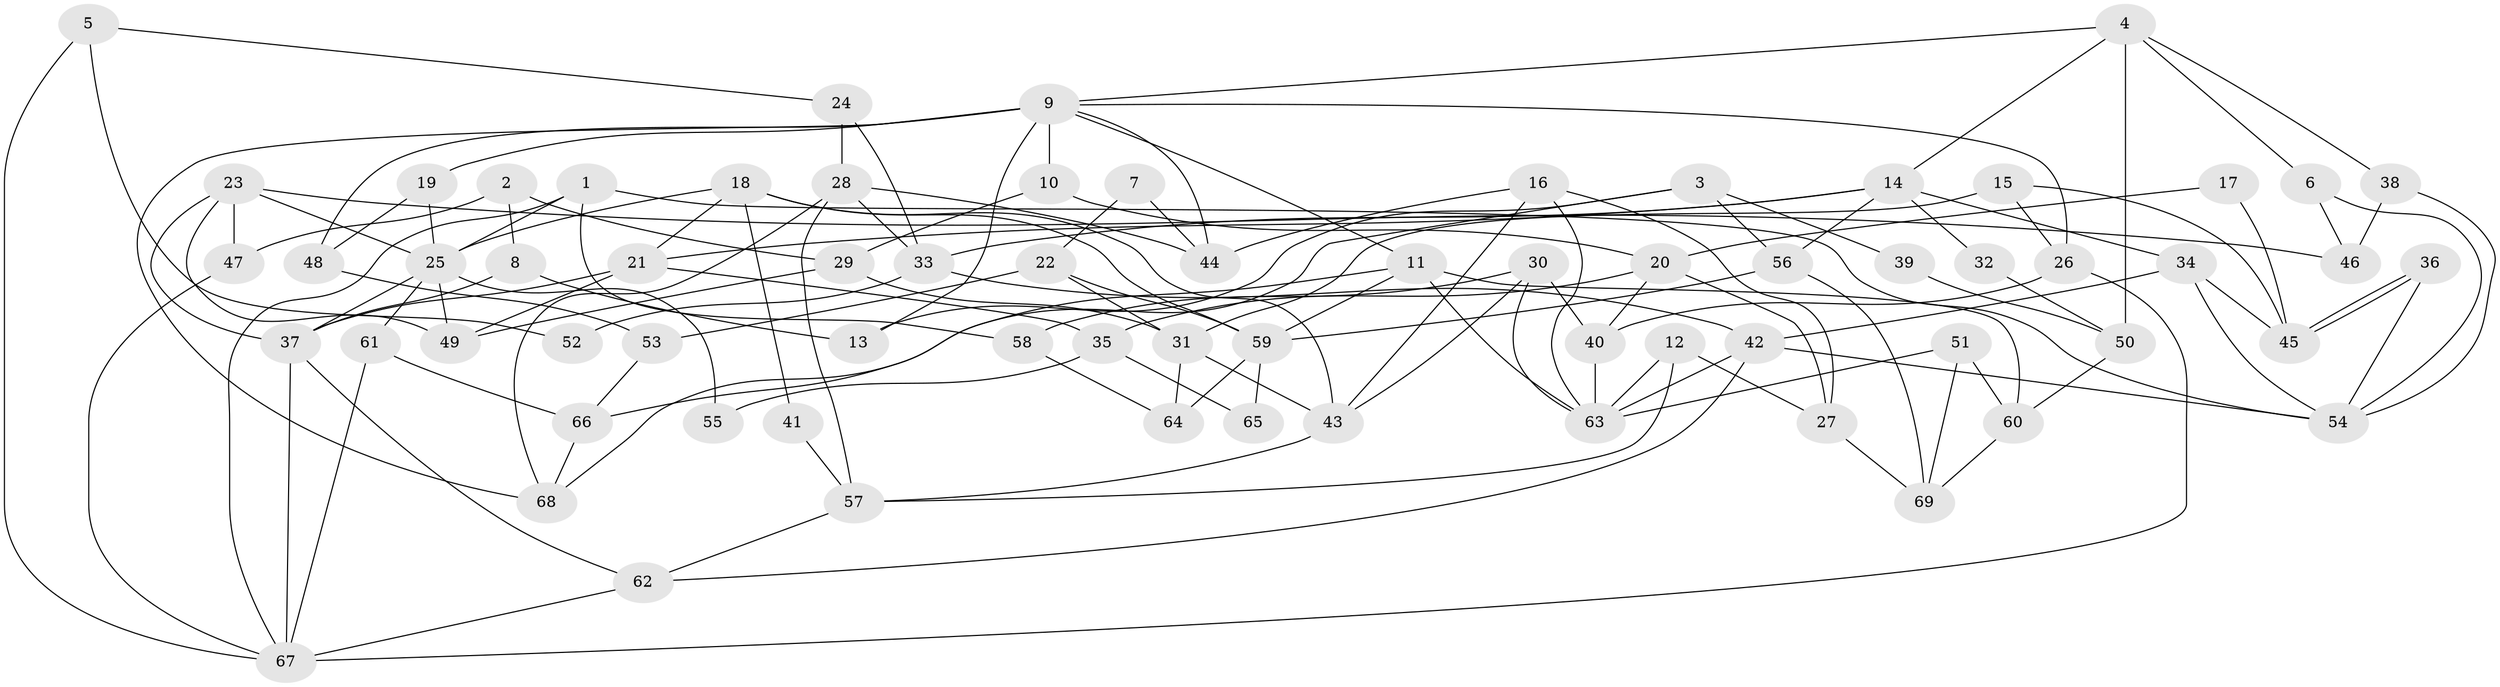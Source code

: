 // Generated by graph-tools (version 1.1) at 2025/36/03/09/25 02:36:07]
// undirected, 69 vertices, 138 edges
graph export_dot {
graph [start="1"]
  node [color=gray90,style=filled];
  1;
  2;
  3;
  4;
  5;
  6;
  7;
  8;
  9;
  10;
  11;
  12;
  13;
  14;
  15;
  16;
  17;
  18;
  19;
  20;
  21;
  22;
  23;
  24;
  25;
  26;
  27;
  28;
  29;
  30;
  31;
  32;
  33;
  34;
  35;
  36;
  37;
  38;
  39;
  40;
  41;
  42;
  43;
  44;
  45;
  46;
  47;
  48;
  49;
  50;
  51;
  52;
  53;
  54;
  55;
  56;
  57;
  58;
  59;
  60;
  61;
  62;
  63;
  64;
  65;
  66;
  67;
  68;
  69;
  1 -- 67;
  1 -- 54;
  1 -- 25;
  1 -- 58;
  2 -- 29;
  2 -- 8;
  2 -- 47;
  3 -- 68;
  3 -- 56;
  3 -- 13;
  3 -- 39;
  4 -- 9;
  4 -- 38;
  4 -- 6;
  4 -- 14;
  4 -- 50;
  5 -- 24;
  5 -- 67;
  5 -- 52;
  6 -- 54;
  6 -- 46;
  7 -- 22;
  7 -- 44;
  8 -- 37;
  8 -- 13;
  9 -- 48;
  9 -- 10;
  9 -- 11;
  9 -- 13;
  9 -- 19;
  9 -- 26;
  9 -- 44;
  9 -- 68;
  10 -- 20;
  10 -- 29;
  11 -- 63;
  11 -- 59;
  11 -- 60;
  11 -- 66;
  12 -- 63;
  12 -- 57;
  12 -- 27;
  14 -- 21;
  14 -- 32;
  14 -- 33;
  14 -- 34;
  14 -- 56;
  15 -- 26;
  15 -- 31;
  15 -- 45;
  16 -- 27;
  16 -- 44;
  16 -- 43;
  16 -- 63;
  17 -- 20;
  17 -- 45;
  18 -- 21;
  18 -- 25;
  18 -- 41;
  18 -- 43;
  18 -- 59;
  19 -- 25;
  19 -- 48;
  20 -- 40;
  20 -- 27;
  20 -- 35;
  21 -- 37;
  21 -- 49;
  21 -- 35;
  22 -- 31;
  22 -- 59;
  22 -- 53;
  23 -- 25;
  23 -- 47;
  23 -- 37;
  23 -- 46;
  23 -- 49;
  24 -- 28;
  24 -- 33;
  25 -- 61;
  25 -- 37;
  25 -- 49;
  25 -- 55;
  26 -- 67;
  26 -- 40;
  27 -- 69;
  28 -- 57;
  28 -- 33;
  28 -- 44;
  28 -- 68;
  29 -- 31;
  29 -- 49;
  30 -- 40;
  30 -- 43;
  30 -- 58;
  30 -- 63;
  31 -- 43;
  31 -- 64;
  32 -- 50;
  33 -- 42;
  33 -- 52;
  34 -- 45;
  34 -- 42;
  34 -- 54;
  35 -- 55;
  35 -- 65;
  36 -- 54;
  36 -- 45;
  36 -- 45;
  37 -- 62;
  37 -- 67;
  38 -- 54;
  38 -- 46;
  39 -- 50;
  40 -- 63;
  41 -- 57;
  42 -- 63;
  42 -- 54;
  42 -- 62;
  43 -- 57;
  47 -- 67;
  48 -- 53;
  50 -- 60;
  51 -- 63;
  51 -- 69;
  51 -- 60;
  53 -- 66;
  56 -- 59;
  56 -- 69;
  57 -- 62;
  58 -- 64;
  59 -- 64;
  59 -- 65;
  60 -- 69;
  61 -- 66;
  61 -- 67;
  62 -- 67;
  66 -- 68;
}
